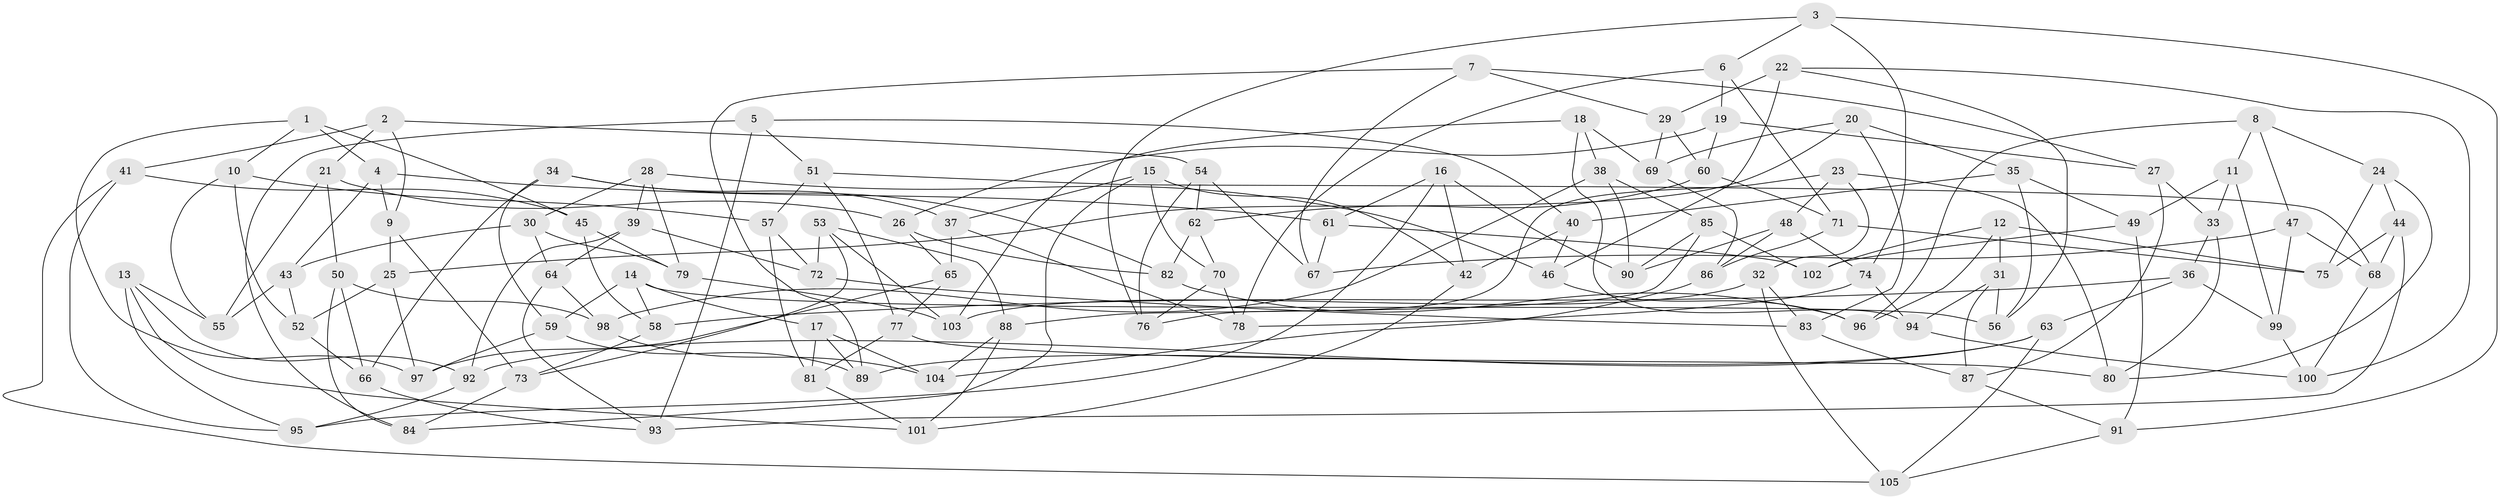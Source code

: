 // coarse degree distribution, {7: 0.15625, 9: 0.21875, 8: 0.09375, 11: 0.0625, 5: 0.15625, 4: 0.0625, 10: 0.0625, 6: 0.09375, 3: 0.09375}
// Generated by graph-tools (version 1.1) at 2025/53/03/04/25 22:53:51]
// undirected, 105 vertices, 210 edges
graph export_dot {
  node [color=gray90,style=filled];
  1;
  2;
  3;
  4;
  5;
  6;
  7;
  8;
  9;
  10;
  11;
  12;
  13;
  14;
  15;
  16;
  17;
  18;
  19;
  20;
  21;
  22;
  23;
  24;
  25;
  26;
  27;
  28;
  29;
  30;
  31;
  32;
  33;
  34;
  35;
  36;
  37;
  38;
  39;
  40;
  41;
  42;
  43;
  44;
  45;
  46;
  47;
  48;
  49;
  50;
  51;
  52;
  53;
  54;
  55;
  56;
  57;
  58;
  59;
  60;
  61;
  62;
  63;
  64;
  65;
  66;
  67;
  68;
  69;
  70;
  71;
  72;
  73;
  74;
  75;
  76;
  77;
  78;
  79;
  80;
  81;
  82;
  83;
  84;
  85;
  86;
  87;
  88;
  89;
  90;
  91;
  92;
  93;
  94;
  95;
  96;
  97;
  98;
  99;
  100;
  101;
  102;
  103;
  104;
  105;
  1 -- 10;
  1 -- 45;
  1 -- 4;
  1 -- 97;
  2 -- 9;
  2 -- 41;
  2 -- 21;
  2 -- 54;
  3 -- 76;
  3 -- 74;
  3 -- 91;
  3 -- 6;
  4 -- 61;
  4 -- 9;
  4 -- 43;
  5 -- 51;
  5 -- 93;
  5 -- 40;
  5 -- 84;
  6 -- 78;
  6 -- 19;
  6 -- 71;
  7 -- 67;
  7 -- 89;
  7 -- 27;
  7 -- 29;
  8 -- 11;
  8 -- 47;
  8 -- 96;
  8 -- 24;
  9 -- 25;
  9 -- 73;
  10 -- 52;
  10 -- 55;
  10 -- 57;
  11 -- 49;
  11 -- 33;
  11 -- 99;
  12 -- 31;
  12 -- 75;
  12 -- 96;
  12 -- 102;
  13 -- 92;
  13 -- 101;
  13 -- 55;
  13 -- 95;
  14 -- 59;
  14 -- 58;
  14 -- 17;
  14 -- 56;
  15 -- 70;
  15 -- 37;
  15 -- 84;
  15 -- 42;
  16 -- 95;
  16 -- 42;
  16 -- 90;
  16 -- 61;
  17 -- 104;
  17 -- 81;
  17 -- 89;
  18 -- 69;
  18 -- 38;
  18 -- 94;
  18 -- 103;
  19 -- 27;
  19 -- 26;
  19 -- 60;
  20 -- 25;
  20 -- 69;
  20 -- 35;
  20 -- 83;
  21 -- 26;
  21 -- 50;
  21 -- 55;
  22 -- 56;
  22 -- 46;
  22 -- 100;
  22 -- 29;
  23 -- 76;
  23 -- 32;
  23 -- 48;
  23 -- 80;
  24 -- 44;
  24 -- 80;
  24 -- 75;
  25 -- 52;
  25 -- 97;
  26 -- 65;
  26 -- 82;
  27 -- 33;
  27 -- 87;
  28 -- 39;
  28 -- 79;
  28 -- 46;
  28 -- 30;
  29 -- 60;
  29 -- 69;
  30 -- 43;
  30 -- 64;
  30 -- 79;
  31 -- 56;
  31 -- 87;
  31 -- 94;
  32 -- 105;
  32 -- 103;
  32 -- 83;
  33 -- 80;
  33 -- 36;
  34 -- 82;
  34 -- 37;
  34 -- 59;
  34 -- 66;
  35 -- 49;
  35 -- 40;
  35 -- 56;
  36 -- 58;
  36 -- 99;
  36 -- 63;
  37 -- 78;
  37 -- 65;
  38 -- 90;
  38 -- 98;
  38 -- 85;
  39 -- 64;
  39 -- 92;
  39 -- 72;
  40 -- 46;
  40 -- 42;
  41 -- 95;
  41 -- 105;
  41 -- 45;
  42 -- 101;
  43 -- 52;
  43 -- 55;
  44 -- 68;
  44 -- 75;
  44 -- 93;
  45 -- 58;
  45 -- 79;
  46 -- 96;
  47 -- 68;
  47 -- 99;
  47 -- 67;
  48 -- 86;
  48 -- 90;
  48 -- 74;
  49 -- 102;
  49 -- 91;
  50 -- 84;
  50 -- 66;
  50 -- 98;
  51 -- 77;
  51 -- 57;
  51 -- 68;
  52 -- 66;
  53 -- 73;
  53 -- 103;
  53 -- 72;
  53 -- 88;
  54 -- 67;
  54 -- 76;
  54 -- 62;
  57 -- 81;
  57 -- 72;
  58 -- 73;
  59 -- 89;
  59 -- 97;
  60 -- 71;
  60 -- 62;
  61 -- 102;
  61 -- 67;
  62 -- 82;
  62 -- 70;
  63 -- 92;
  63 -- 105;
  63 -- 89;
  64 -- 93;
  64 -- 98;
  65 -- 97;
  65 -- 77;
  66 -- 93;
  68 -- 100;
  69 -- 86;
  70 -- 76;
  70 -- 78;
  71 -- 86;
  71 -- 75;
  72 -- 83;
  73 -- 84;
  74 -- 78;
  74 -- 94;
  77 -- 80;
  77 -- 81;
  79 -- 103;
  81 -- 101;
  82 -- 96;
  83 -- 87;
  85 -- 90;
  85 -- 88;
  85 -- 102;
  86 -- 104;
  87 -- 91;
  88 -- 101;
  88 -- 104;
  91 -- 105;
  92 -- 95;
  94 -- 100;
  98 -- 104;
  99 -- 100;
}
